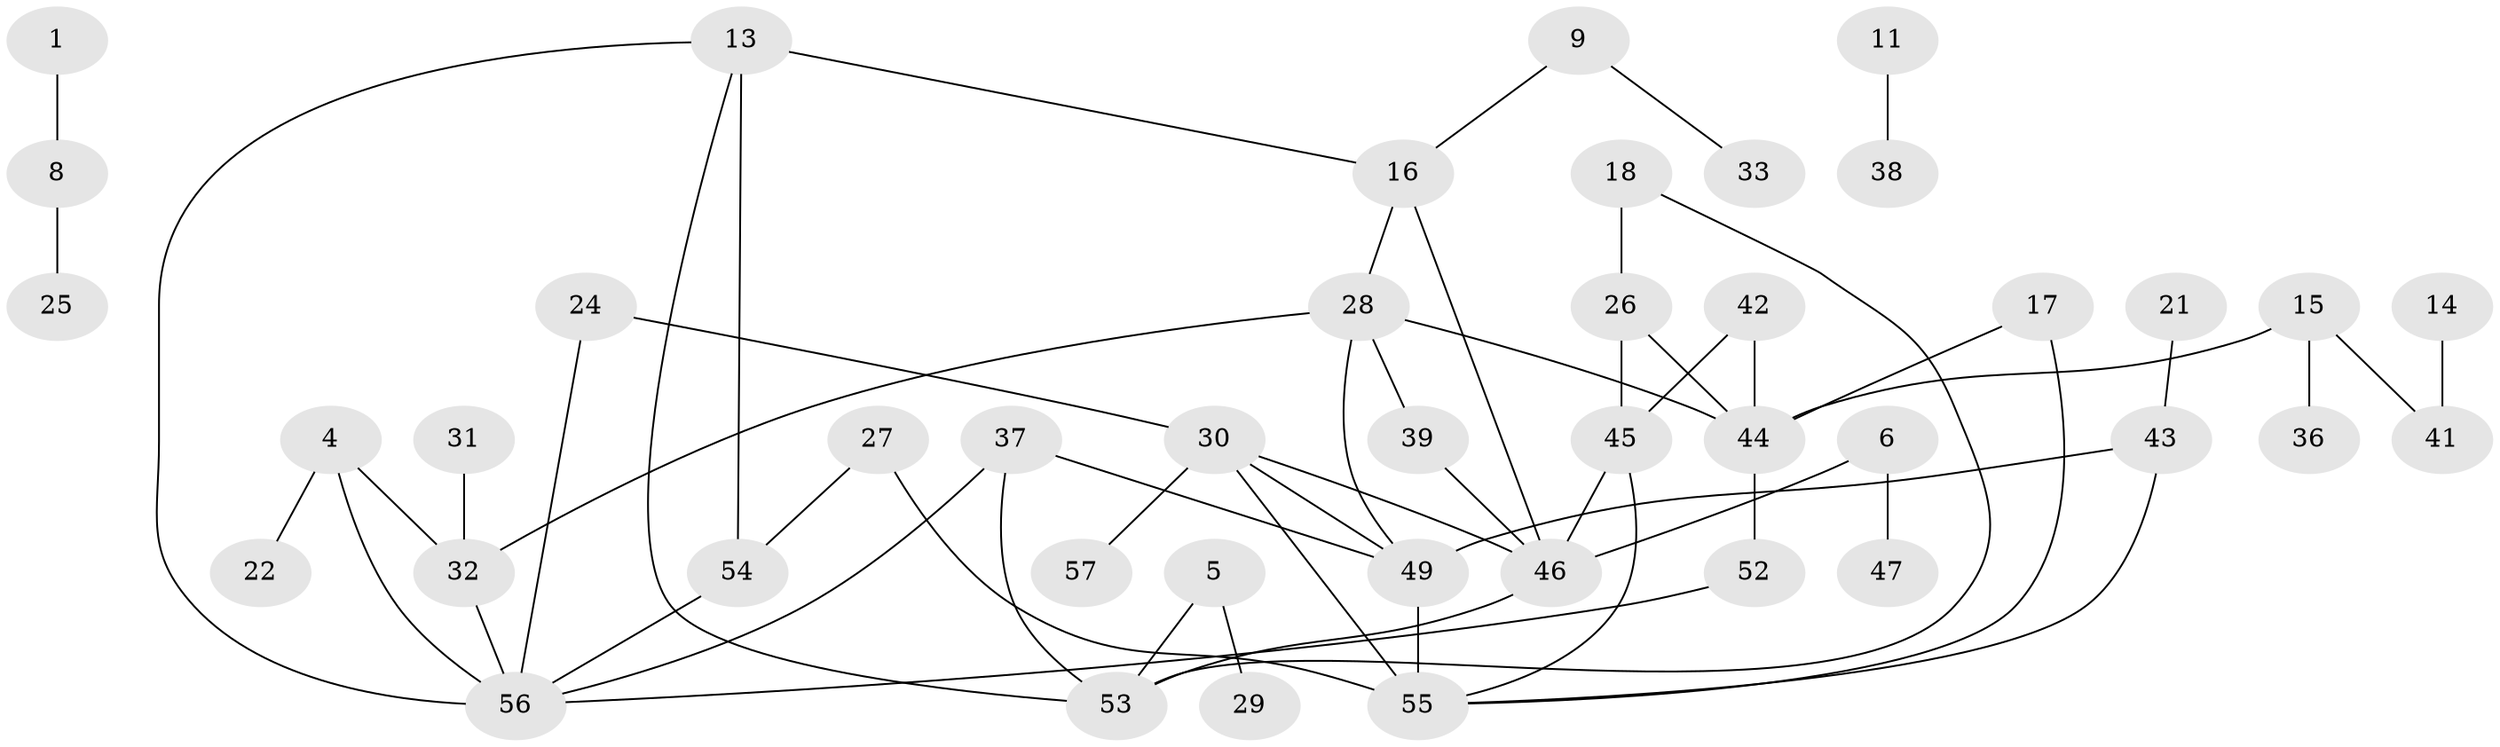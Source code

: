 // original degree distribution, {4: 0.12280701754385964, 3: 0.17543859649122806, 1: 0.2807017543859649, 6: 0.017543859649122806, 2: 0.24561403508771928, 0: 0.10526315789473684, 5: 0.05263157894736842}
// Generated by graph-tools (version 1.1) at 2025/35/03/04/25 23:35:50]
// undirected, 43 vertices, 58 edges
graph export_dot {
  node [color=gray90,style=filled];
  1;
  4;
  5;
  6;
  8;
  9;
  11;
  13;
  14;
  15;
  16;
  17;
  18;
  21;
  22;
  24;
  25;
  26;
  27;
  28;
  29;
  30;
  31;
  32;
  33;
  36;
  37;
  38;
  39;
  41;
  42;
  43;
  44;
  45;
  46;
  47;
  49;
  52;
  53;
  54;
  55;
  56;
  57;
  1 -- 8 [weight=1.0];
  4 -- 22 [weight=1.0];
  4 -- 32 [weight=1.0];
  4 -- 56 [weight=2.0];
  5 -- 29 [weight=1.0];
  5 -- 53 [weight=1.0];
  6 -- 46 [weight=1.0];
  6 -- 47 [weight=1.0];
  8 -- 25 [weight=1.0];
  9 -- 16 [weight=1.0];
  9 -- 33 [weight=1.0];
  11 -- 38 [weight=1.0];
  13 -- 16 [weight=1.0];
  13 -- 53 [weight=1.0];
  13 -- 54 [weight=1.0];
  13 -- 56 [weight=1.0];
  14 -- 41 [weight=1.0];
  15 -- 36 [weight=1.0];
  15 -- 41 [weight=1.0];
  15 -- 44 [weight=2.0];
  16 -- 28 [weight=1.0];
  16 -- 46 [weight=1.0];
  17 -- 44 [weight=1.0];
  17 -- 55 [weight=1.0];
  18 -- 26 [weight=1.0];
  18 -- 53 [weight=1.0];
  21 -- 43 [weight=1.0];
  24 -- 30 [weight=1.0];
  24 -- 56 [weight=1.0];
  26 -- 44 [weight=1.0];
  26 -- 45 [weight=1.0];
  27 -- 54 [weight=1.0];
  27 -- 55 [weight=1.0];
  28 -- 32 [weight=2.0];
  28 -- 39 [weight=1.0];
  28 -- 44 [weight=1.0];
  28 -- 49 [weight=1.0];
  30 -- 46 [weight=2.0];
  30 -- 49 [weight=2.0];
  30 -- 55 [weight=2.0];
  30 -- 57 [weight=1.0];
  31 -- 32 [weight=1.0];
  32 -- 56 [weight=1.0];
  37 -- 49 [weight=1.0];
  37 -- 53 [weight=1.0];
  37 -- 56 [weight=1.0];
  39 -- 46 [weight=1.0];
  42 -- 44 [weight=1.0];
  42 -- 45 [weight=1.0];
  43 -- 49 [weight=1.0];
  43 -- 55 [weight=1.0];
  44 -- 52 [weight=1.0];
  45 -- 46 [weight=1.0];
  45 -- 55 [weight=1.0];
  46 -- 53 [weight=1.0];
  49 -- 55 [weight=1.0];
  52 -- 56 [weight=1.0];
  54 -- 56 [weight=1.0];
}
